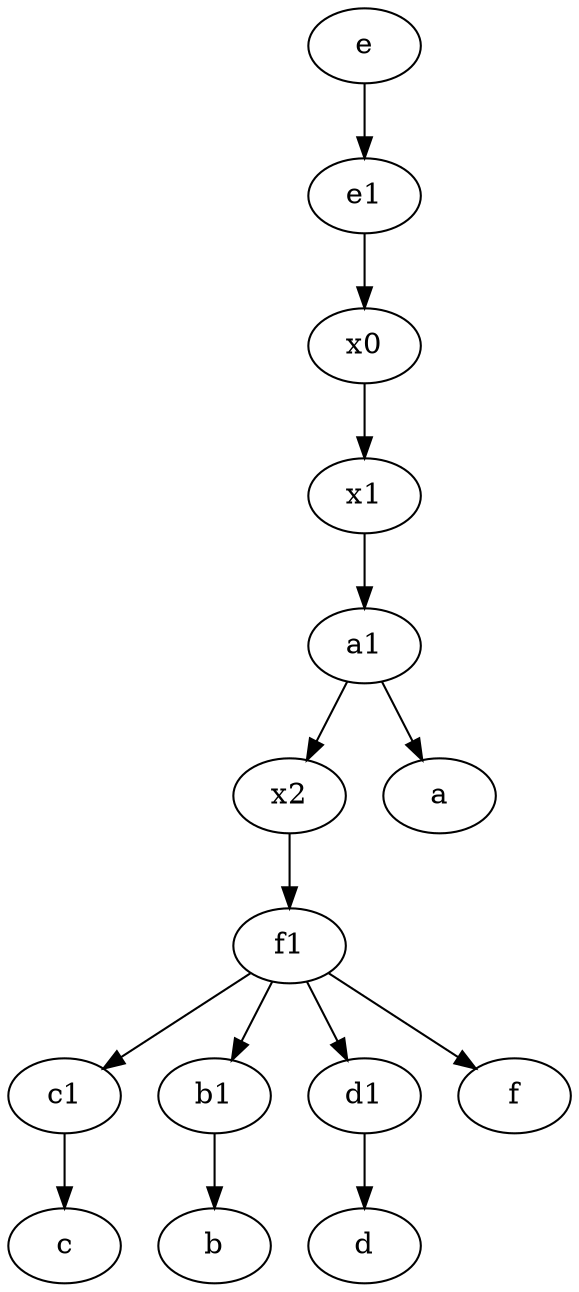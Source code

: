 digraph  {
	a1 [pos="40,15!"];
	e1 [pos="25,45!"];
	c1 [pos="30,15!"];
	x0;
	f1;
	x1;
	b1 [pos="45,20!"];
	d1 [pos="25,30!"];
	e [pos="30,50!"];
	x2;
	c1 -> c;
	a1 -> a;
	f1 -> c1;
	d1 -> d;
	f1 -> d1;
	b1 -> b;
	e1 -> x0;
	f1 -> f;
	e -> e1;
	x0 -> x1;
	x2 -> f1;
	a1 -> x2;
	x1 -> a1;
	f1 -> b1;

	}
